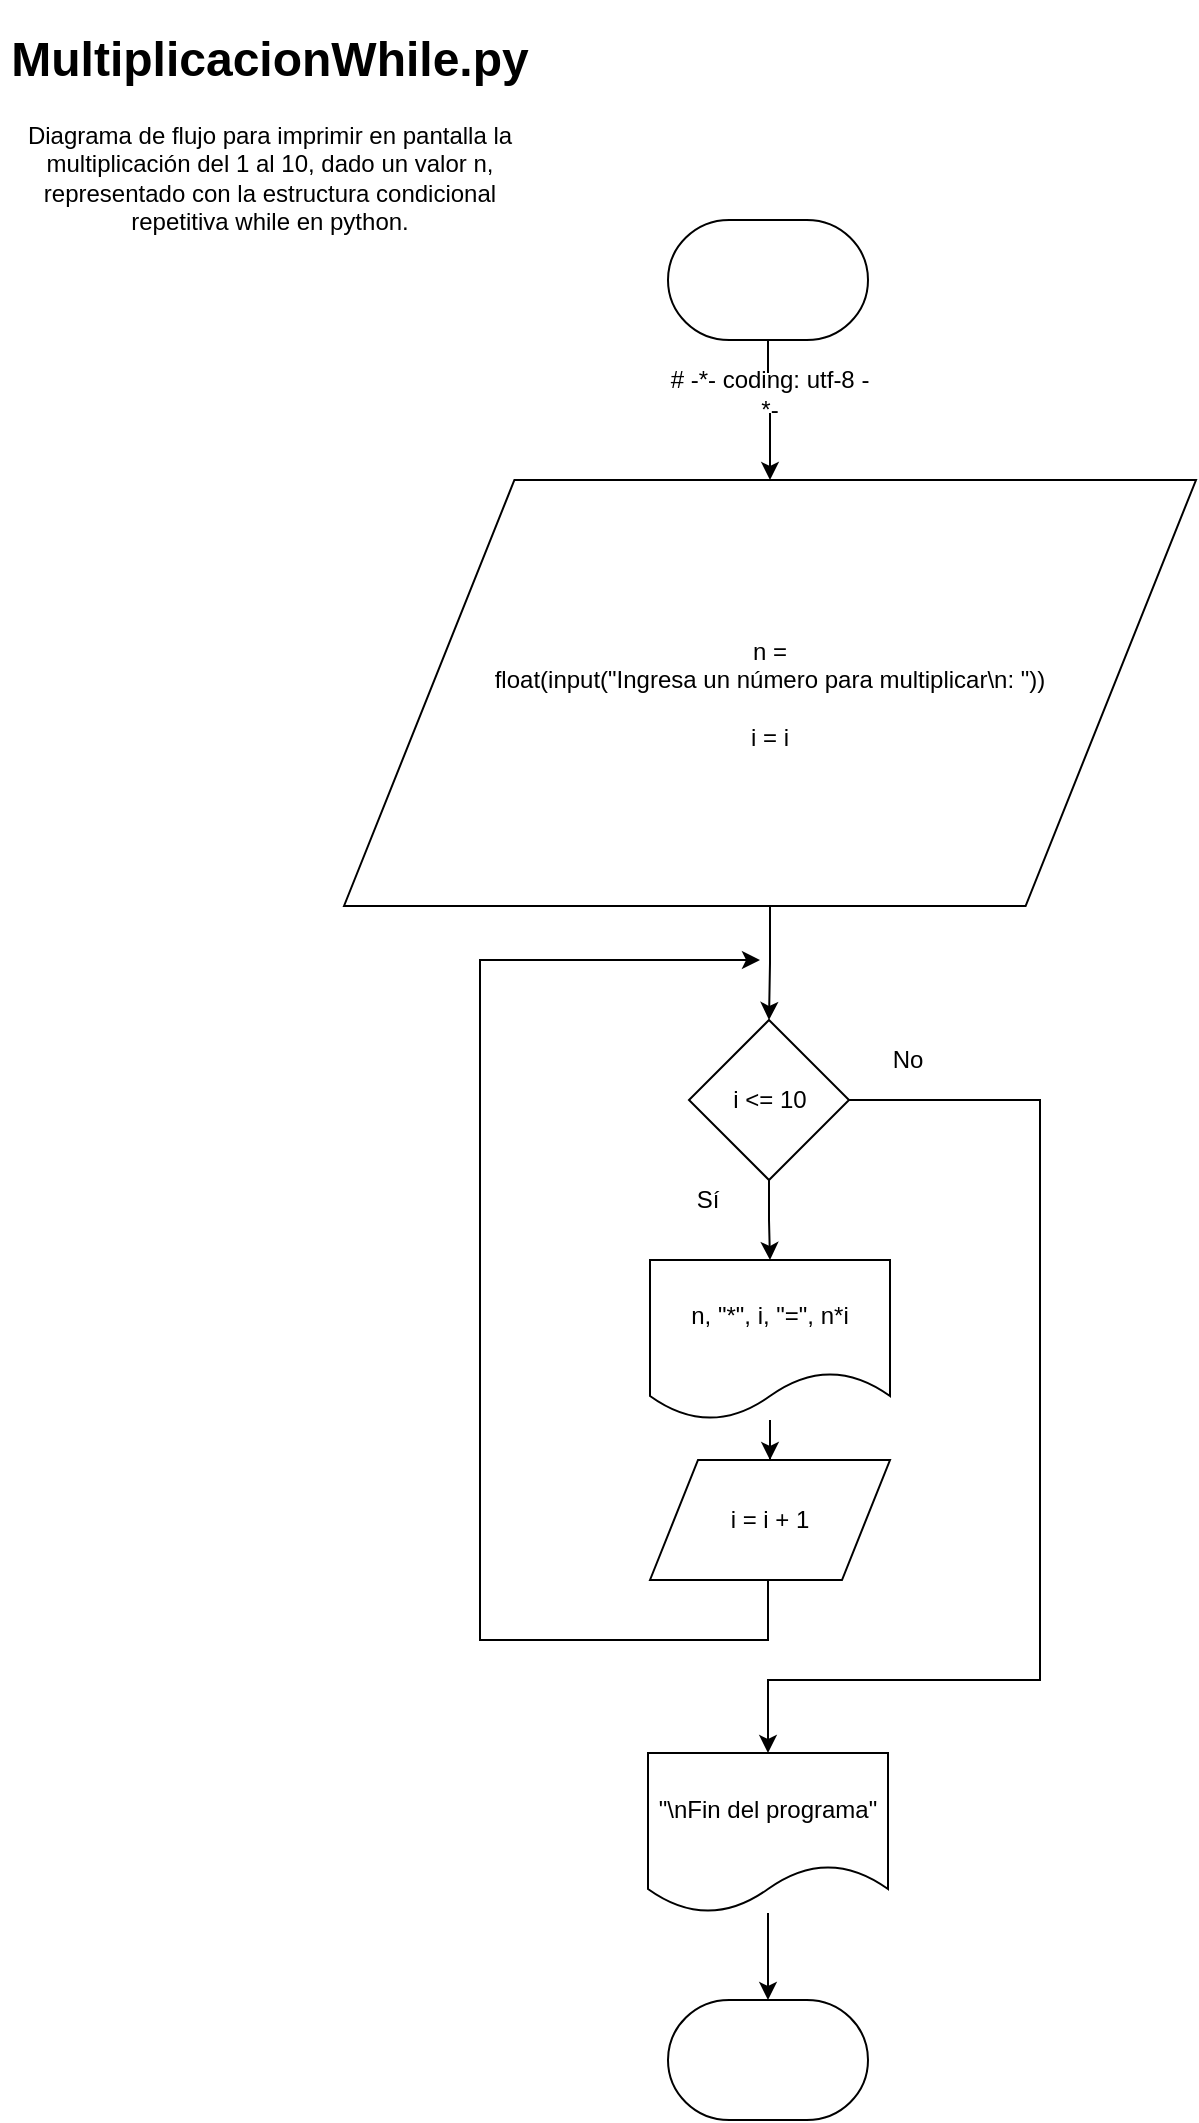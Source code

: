 <mxfile version="10.7.5" type="google"><diagram id="t9eIMvIFj8lqUvyRgRZ9" name="Page-1"><mxGraphModel dx="998" dy="483" grid="1" gridSize="10" guides="1" tooltips="1" connect="1" arrows="1" fold="1" page="1" pageScale="1" pageWidth="850" pageHeight="1100" math="0" shadow="0"><root><mxCell id="0"/><mxCell id="1" parent="0"/><mxCell id="4BTMthnvzZJZzFdLzzdM-22" value="&lt;h1&gt;MultiplicacionWhile.py&lt;br&gt;&lt;/h1&gt;&lt;p&gt;Diagrama de flujo para imprimir en pantalla la multiplicación del 1 al 10, dado un valor n, representado con la estructura condicional repetitiva while en python.&lt;br&gt;&lt;/p&gt;" style="text;html=1;strokeColor=none;fillColor=none;spacing=5;spacingTop=-20;whiteSpace=wrap;overflow=hidden;rounded=0;labelBackgroundColor=#ffffff;align=center;" parent="1" vertex="1"><mxGeometry x="40" y="40" width="270" height="120" as="geometry"/></mxCell><mxCell id="4BTMthnvzZJZzFdLzzdM-1" value="" style="strokeWidth=1;html=1;shape=mxgraph.flowchart.terminator;whiteSpace=wrap;" parent="1" vertex="1"><mxGeometry x="374" y="140" width="100" height="60" as="geometry"/></mxCell><mxCell id="4BTMthnvzZJZzFdLzzdM-18" value="" style="strokeWidth=1;html=1;shape=mxgraph.flowchart.terminator;whiteSpace=wrap;" parent="1" vertex="1"><mxGeometry x="374" y="1030" width="100" height="60" as="geometry"/></mxCell><mxCell id="h7jLW6X67XXgZr9En6BO-5" value="&lt;div&gt;n = &lt;br&gt;&lt;/div&gt;&lt;div&gt;float(input(&quot;Ingresa un número para multiplicar\n: &quot;))&lt;/div&gt;&lt;div&gt;&lt;br&gt;&lt;/div&gt;i = i" style="shape=parallelogram;perimeter=parallelogramPerimeter;whiteSpace=wrap;html=1;" parent="1" vertex="1"><mxGeometry x="212" y="270" width="426" height="213" as="geometry"/></mxCell><mxCell id="h7jLW6X67XXgZr9En6BO-9" value="" style="edgeStyle=orthogonalEdgeStyle;rounded=0;orthogonalLoop=1;jettySize=auto;html=1;" parent="1" source="4BTMthnvzZJZzFdLzzdM-1" target="h7jLW6X67XXgZr9En6BO-5" edge="1"><mxGeometry relative="1" as="geometry"/></mxCell><mxCell id="h7jLW6X67XXgZr9En6BO-25" value="# -*- coding: utf-8 -*-" style="text;html=1;strokeColor=none;fillColor=#ffffff;align=center;verticalAlign=middle;whiteSpace=wrap;rounded=0;" parent="1" vertex="1"><mxGeometry x="370" y="216.5" width="110" height="20" as="geometry"/></mxCell><mxCell id="h7jLW6X67XXgZr9En6BO-78" value="i &amp;lt;= 10" style="rhombus;whiteSpace=wrap;html=1;fillColor=#ffffff;" parent="1" vertex="1"><mxGeometry x="384.5" y="540" width="80" height="80" as="geometry"/></mxCell><mxCell id="h7jLW6X67XXgZr9En6BO-79" value="" style="edgeStyle=orthogonalEdgeStyle;rounded=0;orthogonalLoop=1;jettySize=auto;html=1;endArrow=classic;endFill=1;" parent="1" source="h7jLW6X67XXgZr9En6BO-5" target="h7jLW6X67XXgZr9En6BO-78" edge="1"><mxGeometry relative="1" as="geometry"/></mxCell><mxCell id="h7jLW6X67XXgZr9En6BO-90" value="" style="edgeStyle=orthogonalEdgeStyle;rounded=0;orthogonalLoop=1;jettySize=auto;html=1;endArrow=classic;endFill=1;" parent="1" source="h7jLW6X67XXgZr9En6BO-80" target="h7jLW6X67XXgZr9En6BO-82" edge="1"><mxGeometry relative="1" as="geometry"/></mxCell><mxCell id="h7jLW6X67XXgZr9En6BO-80" value="n, &quot;*&quot;, i, &quot;=&quot;, n*i" style="shape=document;whiteSpace=wrap;html=1;boundedLbl=1;fillColor=#ffffff;" parent="1" vertex="1"><mxGeometry x="365" y="660" width="120" height="80" as="geometry"/></mxCell><mxCell id="h7jLW6X67XXgZr9En6BO-81" value="" style="edgeStyle=orthogonalEdgeStyle;rounded=0;orthogonalLoop=1;jettySize=auto;html=1;endArrow=classic;endFill=1;" parent="1" source="h7jLW6X67XXgZr9En6BO-78" target="h7jLW6X67XXgZr9En6BO-80" edge="1"><mxGeometry relative="1" as="geometry"/></mxCell><mxCell id="h7jLW6X67XXgZr9En6BO-87" value="" style="edgeStyle=orthogonalEdgeStyle;rounded=0;orthogonalLoop=1;jettySize=auto;html=1;endArrow=classic;endFill=1;" parent="1" source="h7jLW6X67XXgZr9En6BO-82" edge="1"><mxGeometry relative="1" as="geometry"><mxPoint x="420" y="510" as="targetPoint"/><Array as="points"><mxPoint x="424" y="850"/><mxPoint x="280" y="850"/><mxPoint x="280" y="510"/></Array></mxGeometry></mxCell><mxCell id="h7jLW6X67XXgZr9En6BO-82" value="i = i + 1" style="shape=parallelogram;perimeter=parallelogramPerimeter;whiteSpace=wrap;html=1;fillColor=#ffffff;" parent="1" vertex="1"><mxGeometry x="365" y="760" width="120" height="60" as="geometry"/></mxCell><mxCell id="h7jLW6X67XXgZr9En6BO-88" value="" style="edgeStyle=orthogonalEdgeStyle;rounded=0;orthogonalLoop=1;jettySize=auto;html=1;endArrow=classic;endFill=1;" parent="1" source="h7jLW6X67XXgZr9En6BO-84" target="4BTMthnvzZJZzFdLzzdM-18" edge="1"><mxGeometry relative="1" as="geometry"/></mxCell><mxCell id="h7jLW6X67XXgZr9En6BO-84" value="&quot;\nFin del programa&quot;" style="shape=document;whiteSpace=wrap;html=1;boundedLbl=1;fillColor=#ffffff;" parent="1" vertex="1"><mxGeometry x="364" y="906.5" width="120" height="80" as="geometry"/></mxCell><mxCell id="h7jLW6X67XXgZr9En6BO-86" value="" style="edgeStyle=orthogonalEdgeStyle;rounded=0;orthogonalLoop=1;jettySize=auto;html=1;endArrow=classic;endFill=1;entryX=0.5;entryY=0;entryDx=0;entryDy=0;" parent="1" source="h7jLW6X67XXgZr9En6BO-78" target="h7jLW6X67XXgZr9En6BO-84" edge="1"><mxGeometry relative="1" as="geometry"><mxPoint x="531.0" y="596.5" as="targetPoint"/><Array as="points"><mxPoint x="560" y="580"/><mxPoint x="560" y="870"/><mxPoint x="424" y="870"/></Array></mxGeometry></mxCell><mxCell id="h7jLW6X67XXgZr9En6BO-91" value="Sí" style="text;html=1;strokeColor=none;fillColor=none;align=center;verticalAlign=middle;whiteSpace=wrap;rounded=0;" parent="1" vertex="1"><mxGeometry x="374" y="620" width="40" height="20" as="geometry"/></mxCell><mxCell id="h7jLW6X67XXgZr9En6BO-92" value="No" style="text;html=1;strokeColor=none;fillColor=none;align=center;verticalAlign=middle;whiteSpace=wrap;rounded=0;" parent="1" vertex="1"><mxGeometry x="474" y="549.5" width="40" height="20" as="geometry"/></mxCell></root></mxGraphModel></diagram></mxfile>